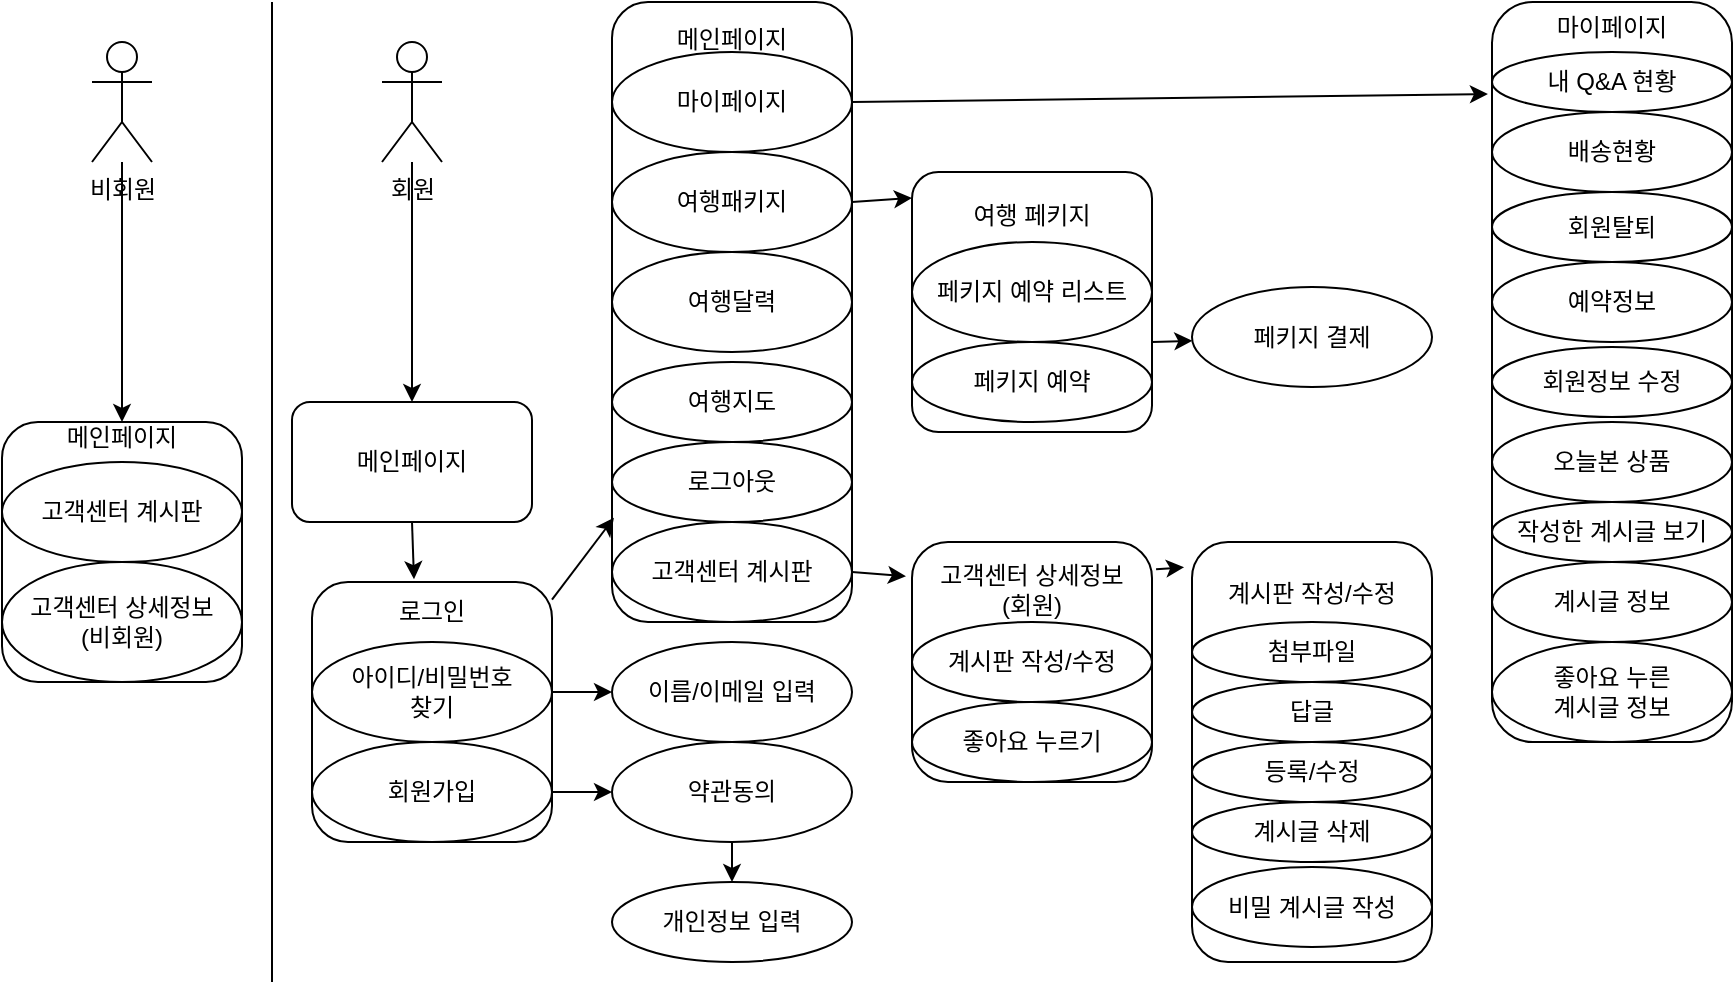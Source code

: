 <mxfile version="22.1.0" type="device">
  <diagram name="페이지-1" id="k8aAgjwFV-kAo37vOhiO">
    <mxGraphModel dx="2261" dy="790" grid="1" gridSize="10" guides="1" tooltips="1" connect="1" arrows="1" fold="1" page="1" pageScale="1" pageWidth="827" pageHeight="1169" math="0" shadow="0">
      <root>
        <mxCell id="0" />
        <mxCell id="1" parent="0" />
        <mxCell id="_QKMjjE7w8D6ySW0RpZ2-5" value="비회원" style="shape=umlActor;verticalLabelPosition=bottom;verticalAlign=top;html=1;outlineConnect=0;" parent="1" vertex="1">
          <mxGeometry x="-40" y="180" width="30" height="60" as="geometry" />
        </mxCell>
        <mxCell id="_QKMjjE7w8D6ySW0RpZ2-14" value="회원" style="shape=umlActor;verticalLabelPosition=bottom;verticalAlign=top;html=1;outlineConnect=0;" parent="1" vertex="1">
          <mxGeometry x="105" y="180" width="30" height="60" as="geometry" />
        </mxCell>
        <mxCell id="_QKMjjE7w8D6ySW0RpZ2-23" value="" style="endArrow=classic;html=1;rounded=0;entryX=0.5;entryY=0;entryDx=0;entryDy=0;" parent="1" source="_QKMjjE7w8D6ySW0RpZ2-14" edge="1">
          <mxGeometry width="50" height="50" relative="1" as="geometry">
            <mxPoint x="120" y="260" as="sourcePoint" />
            <mxPoint x="120" y="360" as="targetPoint" />
          </mxGeometry>
        </mxCell>
        <mxCell id="_QKMjjE7w8D6ySW0RpZ2-61" value="" style="endArrow=classic;html=1;rounded=0;exitX=1;exitY=0.5;exitDx=0;exitDy=0;entryX=0;entryY=0.5;entryDx=0;entryDy=0;" parent="1" source="ZRfSJythoHKvukAOAyM8-40" target="_QKMjjE7w8D6ySW0RpZ2-69" edge="1">
          <mxGeometry width="50" height="50" relative="1" as="geometry">
            <mxPoint x="300" y="440" as="sourcePoint" />
            <mxPoint x="220" y="520" as="targetPoint" />
          </mxGeometry>
        </mxCell>
        <mxCell id="_QKMjjE7w8D6ySW0RpZ2-64" value="" style="endArrow=classic;html=1;rounded=0;exitX=1;exitY=0.5;exitDx=0;exitDy=0;" parent="1" source="ZRfSJythoHKvukAOAyM8-39" target="_QKMjjE7w8D6ySW0RpZ2-65" edge="1">
          <mxGeometry width="50" height="50" relative="1" as="geometry">
            <mxPoint x="280" y="620" as="sourcePoint" />
            <mxPoint x="160" y="720" as="targetPoint" />
          </mxGeometry>
        </mxCell>
        <mxCell id="_QKMjjE7w8D6ySW0RpZ2-65" value="약관동의" style="ellipse;whiteSpace=wrap;html=1;" parent="1" vertex="1">
          <mxGeometry x="220" y="530" width="120" height="50" as="geometry" />
        </mxCell>
        <mxCell id="_QKMjjE7w8D6ySW0RpZ2-66" value="" style="endArrow=classic;html=1;rounded=0;exitX=0.5;exitY=1;exitDx=0;exitDy=0;" parent="1" source="_QKMjjE7w8D6ySW0RpZ2-65" target="_QKMjjE7w8D6ySW0RpZ2-67" edge="1">
          <mxGeometry width="50" height="50" relative="1" as="geometry">
            <mxPoint x="360" y="750" as="sourcePoint" />
            <mxPoint x="160" y="830" as="targetPoint" />
          </mxGeometry>
        </mxCell>
        <mxCell id="_QKMjjE7w8D6ySW0RpZ2-67" value="개인정보 입력" style="ellipse;whiteSpace=wrap;html=1;" parent="1" vertex="1">
          <mxGeometry x="220" y="600" width="120" height="40" as="geometry" />
        </mxCell>
        <mxCell id="_QKMjjE7w8D6ySW0RpZ2-69" value="이름/이메일 입력" style="ellipse;whiteSpace=wrap;html=1;" parent="1" vertex="1">
          <mxGeometry x="220" y="480" width="120" height="50" as="geometry" />
        </mxCell>
        <mxCell id="ZRfSJythoHKvukAOAyM8-2" value="페키지 결제" style="ellipse;whiteSpace=wrap;html=1;" parent="1" vertex="1">
          <mxGeometry x="510" y="302.5" width="120" height="50" as="geometry" />
        </mxCell>
        <mxCell id="ZRfSJythoHKvukAOAyM8-33" value="메인페이지&lt;br&gt;&lt;br&gt;&lt;br&gt;&lt;br&gt;&lt;br&gt;&lt;br&gt;&lt;br&gt;&lt;br&gt;&lt;br&gt;" style="rounded=1;whiteSpace=wrap;html=1;" parent="1" vertex="1">
          <mxGeometry x="-85" y="370" width="120" height="130" as="geometry" />
        </mxCell>
        <mxCell id="ZRfSJythoHKvukAOAyM8-34" value="고객센터 계시판" style="ellipse;whiteSpace=wrap;html=1;" parent="1" vertex="1">
          <mxGeometry x="-85" y="390" width="120" height="50" as="geometry" />
        </mxCell>
        <mxCell id="ZRfSJythoHKvukAOAyM8-35" value="고객센터 상세정보&lt;br&gt;(비회원)" style="ellipse;whiteSpace=wrap;html=1;" parent="1" vertex="1">
          <mxGeometry x="-85" y="440" width="120" height="60" as="geometry" />
        </mxCell>
        <mxCell id="ZRfSJythoHKvukAOAyM8-36" value="" style="endArrow=classic;html=1;rounded=0;entryX=0.5;entryY=0;entryDx=0;entryDy=0;" parent="1" source="_QKMjjE7w8D6ySW0RpZ2-5" target="ZRfSJythoHKvukAOAyM8-33" edge="1">
          <mxGeometry width="50" height="50" relative="1" as="geometry">
            <mxPoint x="-30" y="620" as="sourcePoint" />
            <mxPoint x="20" y="570" as="targetPoint" />
          </mxGeometry>
        </mxCell>
        <mxCell id="ZRfSJythoHKvukAOAyM8-37" value="메인페이지" style="rounded=1;whiteSpace=wrap;html=1;" parent="1" vertex="1">
          <mxGeometry x="60" y="360" width="120" height="60" as="geometry" />
        </mxCell>
        <mxCell id="ZRfSJythoHKvukAOAyM8-38" value="&lt;br&gt;로그인&lt;br&gt;&lt;br&gt;&lt;br&gt;&lt;br&gt;&lt;br&gt;&lt;br&gt;&lt;br&gt;&lt;br&gt;&lt;br&gt;" style="rounded=1;whiteSpace=wrap;html=1;" parent="1" vertex="1">
          <mxGeometry x="70" y="450" width="120" height="130" as="geometry" />
        </mxCell>
        <mxCell id="ZRfSJythoHKvukAOAyM8-39" value="회원가입" style="ellipse;whiteSpace=wrap;html=1;" parent="1" vertex="1">
          <mxGeometry x="70" y="530" width="120" height="50" as="geometry" />
        </mxCell>
        <mxCell id="ZRfSJythoHKvukAOAyM8-40" value="아이디/비밀번호&lt;br&gt;찾기" style="ellipse;whiteSpace=wrap;html=1;" parent="1" vertex="1">
          <mxGeometry x="70" y="480" width="120" height="50" as="geometry" />
        </mxCell>
        <mxCell id="ZRfSJythoHKvukAOAyM8-41" value="" style="endArrow=classic;html=1;rounded=0;exitX=0.5;exitY=1;exitDx=0;exitDy=0;entryX=0.425;entryY=-0.011;entryDx=0;entryDy=0;entryPerimeter=0;" parent="1" source="ZRfSJythoHKvukAOAyM8-37" target="ZRfSJythoHKvukAOAyM8-38" edge="1">
          <mxGeometry width="50" height="50" relative="1" as="geometry">
            <mxPoint x="220" y="420" as="sourcePoint" />
            <mxPoint x="270" y="370" as="targetPoint" />
          </mxGeometry>
        </mxCell>
        <mxCell id="ZRfSJythoHKvukAOAyM8-43" value="메인페이지&lt;br&gt;&lt;br&gt;&lt;br&gt;&lt;br&gt;&lt;br&gt;&lt;br&gt;&lt;br&gt;&lt;br&gt;&lt;br&gt;&lt;br&gt;&lt;br&gt;&lt;br&gt;&lt;br&gt;&lt;br&gt;&lt;br&gt;&lt;br&gt;&lt;br&gt;&lt;br&gt;&lt;br&gt;&lt;br&gt;" style="rounded=1;whiteSpace=wrap;html=1;" parent="1" vertex="1">
          <mxGeometry x="220" y="160" width="120" height="310" as="geometry" />
        </mxCell>
        <mxCell id="ZRfSJythoHKvukAOAyM8-44" value="" style="endArrow=classic;html=1;rounded=0;entryX=0.008;entryY=0.832;entryDx=0;entryDy=0;exitX=1;exitY=0.068;exitDx=0;exitDy=0;exitPerimeter=0;entryPerimeter=0;" parent="1" source="ZRfSJythoHKvukAOAyM8-38" target="ZRfSJythoHKvukAOAyM8-43" edge="1">
          <mxGeometry width="50" height="50" relative="1" as="geometry">
            <mxPoint x="180" y="455" as="sourcePoint" />
            <mxPoint x="230" y="405" as="targetPoint" />
          </mxGeometry>
        </mxCell>
        <mxCell id="ZRfSJythoHKvukAOAyM8-45" value="로그아웃" style="ellipse;whiteSpace=wrap;html=1;" parent="1" vertex="1">
          <mxGeometry x="220" y="380" width="120" height="40" as="geometry" />
        </mxCell>
        <mxCell id="ZRfSJythoHKvukAOAyM8-46" value="여행지도" style="ellipse;whiteSpace=wrap;html=1;" parent="1" vertex="1">
          <mxGeometry x="220" y="340" width="120" height="40" as="geometry" />
        </mxCell>
        <mxCell id="ZRfSJythoHKvukAOAyM8-47" value="여행달력" style="ellipse;whiteSpace=wrap;html=1;" parent="1" vertex="1">
          <mxGeometry x="220" y="285" width="120" height="50" as="geometry" />
        </mxCell>
        <mxCell id="ZRfSJythoHKvukAOAyM8-48" value="여행패키지" style="ellipse;whiteSpace=wrap;html=1;" parent="1" vertex="1">
          <mxGeometry x="220" y="235" width="120" height="50" as="geometry" />
        </mxCell>
        <mxCell id="ZRfSJythoHKvukAOAyM8-49" value="고객센터 계시판" style="ellipse;whiteSpace=wrap;html=1;" parent="1" vertex="1">
          <mxGeometry x="220" y="420" width="120" height="50" as="geometry" />
        </mxCell>
        <mxCell id="ZRfSJythoHKvukAOAyM8-50" value="여행 페키지&lt;br&gt;&lt;br&gt;&lt;br&gt;&lt;br&gt;&lt;br&gt;&lt;br&gt;&lt;br&gt;" style="rounded=1;whiteSpace=wrap;html=1;arcSize=11;" parent="1" vertex="1">
          <mxGeometry x="370" y="245" width="120" height="130" as="geometry" />
        </mxCell>
        <mxCell id="ZRfSJythoHKvukAOAyM8-51" value="페키지 예약" style="ellipse;whiteSpace=wrap;html=1;" parent="1" vertex="1">
          <mxGeometry x="370" y="330" width="120" height="40" as="geometry" />
        </mxCell>
        <mxCell id="ZRfSJythoHKvukAOAyM8-52" value="페키지 예약 리스트" style="ellipse;whiteSpace=wrap;html=1;" parent="1" vertex="1">
          <mxGeometry x="370" y="280" width="120" height="50" as="geometry" />
        </mxCell>
        <mxCell id="ZRfSJythoHKvukAOAyM8-55" value="고객센터 상세정보&lt;br&gt;(회원)&lt;br&gt;&lt;br&gt;&lt;br&gt;&lt;br&gt;&lt;br&gt;&lt;br&gt;" style="rounded=1;whiteSpace=wrap;html=1;" parent="1" vertex="1">
          <mxGeometry x="370" y="430" width="120" height="120" as="geometry" />
        </mxCell>
        <mxCell id="ZRfSJythoHKvukAOAyM8-56" value="좋아요 누르기" style="ellipse;whiteSpace=wrap;html=1;" parent="1" vertex="1">
          <mxGeometry x="370" y="510" width="120" height="40" as="geometry" />
        </mxCell>
        <mxCell id="ZRfSJythoHKvukAOAyM8-57" value="계시판 작성/수정" style="ellipse;whiteSpace=wrap;html=1;" parent="1" vertex="1">
          <mxGeometry x="370" y="470" width="120" height="40" as="geometry" />
        </mxCell>
        <mxCell id="ZRfSJythoHKvukAOAyM8-58" value="" style="endArrow=classic;html=1;rounded=0;exitX=1;exitY=0.5;exitDx=0;exitDy=0;entryX=-0.025;entryY=0.143;entryDx=0;entryDy=0;entryPerimeter=0;" parent="1" source="ZRfSJythoHKvukAOAyM8-49" target="ZRfSJythoHKvukAOAyM8-55" edge="1">
          <mxGeometry width="50" height="50" relative="1" as="geometry">
            <mxPoint x="560" y="490" as="sourcePoint" />
            <mxPoint x="390" y="320" as="targetPoint" />
          </mxGeometry>
        </mxCell>
        <mxCell id="ZRfSJythoHKvukAOAyM8-59" value="계시판 작성/수정&lt;br&gt;&lt;br&gt;&lt;br&gt;&lt;br&gt;&lt;br&gt;&lt;br&gt;&lt;br&gt;&lt;br&gt;&lt;br&gt;&lt;br&gt;&lt;br&gt;&lt;br&gt;" style="rounded=1;whiteSpace=wrap;html=1;" parent="1" vertex="1">
          <mxGeometry x="510" y="430" width="120" height="210" as="geometry" />
        </mxCell>
        <mxCell id="ZRfSJythoHKvukAOAyM8-60" value="계시글 삭제" style="ellipse;whiteSpace=wrap;html=1;" parent="1" vertex="1">
          <mxGeometry x="510" y="560" width="120" height="30" as="geometry" />
        </mxCell>
        <mxCell id="ZRfSJythoHKvukAOAyM8-61" value="등록/수정" style="ellipse;whiteSpace=wrap;html=1;" parent="1" vertex="1">
          <mxGeometry x="510" y="530" width="120" height="30" as="geometry" />
        </mxCell>
        <mxCell id="ZRfSJythoHKvukAOAyM8-62" value="답글" style="ellipse;whiteSpace=wrap;html=1;" parent="1" vertex="1">
          <mxGeometry x="510" y="500" width="120" height="30" as="geometry" />
        </mxCell>
        <mxCell id="ZRfSJythoHKvukAOAyM8-63" value="첨부파일" style="ellipse;whiteSpace=wrap;html=1;" parent="1" vertex="1">
          <mxGeometry x="510" y="470" width="120" height="30" as="geometry" />
        </mxCell>
        <mxCell id="ZRfSJythoHKvukAOAyM8-64" value="" style="endArrow=classic;html=1;rounded=0;exitX=1.017;exitY=0.114;exitDx=0;exitDy=0;exitPerimeter=0;entryX=-0.033;entryY=0.06;entryDx=0;entryDy=0;entryPerimeter=0;" parent="1" source="ZRfSJythoHKvukAOAyM8-55" target="ZRfSJythoHKvukAOAyM8-59" edge="1">
          <mxGeometry width="50" height="50" relative="1" as="geometry">
            <mxPoint x="560" y="590" as="sourcePoint" />
            <mxPoint x="610" y="540" as="targetPoint" />
          </mxGeometry>
        </mxCell>
        <mxCell id="ZRfSJythoHKvukAOAyM8-65" value="마이페이지" style="ellipse;whiteSpace=wrap;html=1;" parent="1" vertex="1">
          <mxGeometry x="220" y="185" width="120" height="50" as="geometry" />
        </mxCell>
        <mxCell id="ZRfSJythoHKvukAOAyM8-66" value="마이페이지&lt;br&gt;&lt;br&gt;&lt;br&gt;&lt;br&gt;&lt;br&gt;&lt;br&gt;&lt;br&gt;&lt;br&gt;&lt;br&gt;&lt;br&gt;&lt;br&gt;&lt;br&gt;&lt;br&gt;&lt;br&gt;&lt;br&gt;&lt;br&gt;&lt;br&gt;&lt;br&gt;&lt;br&gt;&lt;br&gt;&lt;br&gt;&lt;br&gt;&lt;br&gt;&lt;br&gt;&lt;br&gt;" style="rounded=1;whiteSpace=wrap;html=1;arcSize=17;" parent="1" vertex="1">
          <mxGeometry x="660" y="160" width="120" height="370" as="geometry" />
        </mxCell>
        <mxCell id="ZRfSJythoHKvukAOAyM8-67" value="내 Q&amp;amp;A 현황" style="ellipse;whiteSpace=wrap;html=1;" parent="1" vertex="1">
          <mxGeometry x="660" y="185" width="120" height="30" as="geometry" />
        </mxCell>
        <mxCell id="ZRfSJythoHKvukAOAyM8-68" value="오늘본 상품" style="ellipse;whiteSpace=wrap;html=1;" parent="1" vertex="1">
          <mxGeometry x="660" y="370" width="120" height="40" as="geometry" />
        </mxCell>
        <mxCell id="ZRfSJythoHKvukAOAyM8-69" value="회원정보 수정" style="ellipse;whiteSpace=wrap;html=1;" parent="1" vertex="1">
          <mxGeometry x="660" y="332.5" width="120" height="35" as="geometry" />
        </mxCell>
        <mxCell id="ZRfSJythoHKvukAOAyM8-70" value="예약정보" style="ellipse;whiteSpace=wrap;html=1;" parent="1" vertex="1">
          <mxGeometry x="660" y="290" width="120" height="40" as="geometry" />
        </mxCell>
        <mxCell id="ZRfSJythoHKvukAOAyM8-73" value="" style="endArrow=classic;html=1;rounded=0;exitX=1;exitY=0.5;exitDx=0;exitDy=0;entryX=-0.017;entryY=0.32;entryDx=0;entryDy=0;entryPerimeter=0;" parent="1" source="ZRfSJythoHKvukAOAyM8-65" edge="1">
          <mxGeometry width="50" height="50" relative="1" as="geometry">
            <mxPoint x="560" y="390" as="sourcePoint" />
            <mxPoint x="657.96" y="206" as="targetPoint" />
          </mxGeometry>
        </mxCell>
        <mxCell id="ZRfSJythoHKvukAOAyM8-78" value="" style="endArrow=classic;html=1;rounded=0;exitX=1;exitY=0.5;exitDx=0;exitDy=0;entryX=0;entryY=0.1;entryDx=0;entryDy=0;entryPerimeter=0;" parent="1" source="ZRfSJythoHKvukAOAyM8-48" target="ZRfSJythoHKvukAOAyM8-50" edge="1">
          <mxGeometry width="50" height="50" relative="1" as="geometry">
            <mxPoint x="560" y="390" as="sourcePoint" />
            <mxPoint x="610" y="340" as="targetPoint" />
          </mxGeometry>
        </mxCell>
        <mxCell id="ZRfSJythoHKvukAOAyM8-79" value="" style="endArrow=classic;html=1;rounded=0;exitX=1;exitY=0.654;exitDx=0;exitDy=0;exitPerimeter=0;" parent="1" source="ZRfSJythoHKvukAOAyM8-50" target="ZRfSJythoHKvukAOAyM8-2" edge="1">
          <mxGeometry width="50" height="50" relative="1" as="geometry">
            <mxPoint x="550" y="570" as="sourcePoint" />
            <mxPoint x="460" y="540" as="targetPoint" />
          </mxGeometry>
        </mxCell>
        <mxCell id="ZRfSJythoHKvukAOAyM8-80" value="비밀 계시글 작성" style="ellipse;whiteSpace=wrap;html=1;" parent="1" vertex="1">
          <mxGeometry x="510" y="592.5" width="120" height="40" as="geometry" />
        </mxCell>
        <mxCell id="ZRfSJythoHKvukAOAyM8-81" value="" style="endArrow=none;html=1;rounded=0;" parent="1" edge="1">
          <mxGeometry width="50" height="50" relative="1" as="geometry">
            <mxPoint x="50" y="650" as="sourcePoint" />
            <mxPoint x="50" y="160" as="targetPoint" />
          </mxGeometry>
        </mxCell>
        <mxCell id="ZRfSJythoHKvukAOAyM8-84" value="회원탈퇴" style="ellipse;whiteSpace=wrap;html=1;" parent="1" vertex="1">
          <mxGeometry x="660" y="255" width="120" height="35" as="geometry" />
        </mxCell>
        <mxCell id="ZRfSJythoHKvukAOAyM8-85" value="배송현황" style="ellipse;whiteSpace=wrap;html=1;" parent="1" vertex="1">
          <mxGeometry x="660" y="215" width="120" height="40" as="geometry" />
        </mxCell>
        <mxCell id="ZRfSJythoHKvukAOAyM8-86" value="작성한 계시글 보기" style="ellipse;whiteSpace=wrap;html=1;" parent="1" vertex="1">
          <mxGeometry x="660" y="410" width="120" height="30" as="geometry" />
        </mxCell>
        <mxCell id="ZRfSJythoHKvukAOAyM8-88" value="좋아요 누른&lt;br&gt;계시글 정보" style="ellipse;whiteSpace=wrap;html=1;" parent="1" vertex="1">
          <mxGeometry x="660" y="480" width="120" height="50" as="geometry" />
        </mxCell>
        <mxCell id="ZRfSJythoHKvukAOAyM8-89" value="계시글 정보" style="ellipse;whiteSpace=wrap;html=1;" parent="1" vertex="1">
          <mxGeometry x="660" y="440" width="120" height="40" as="geometry" />
        </mxCell>
      </root>
    </mxGraphModel>
  </diagram>
</mxfile>
